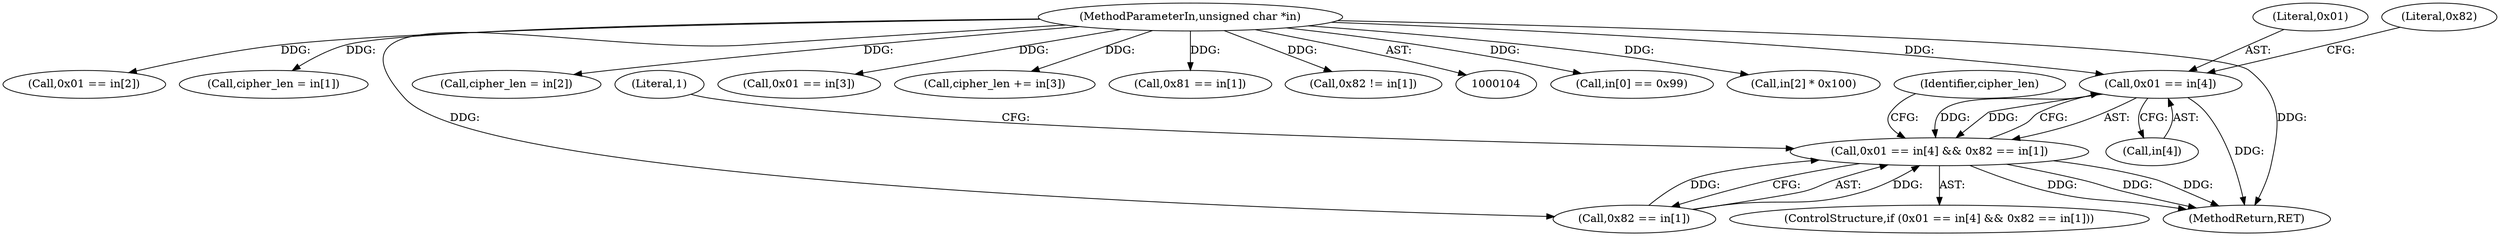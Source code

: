 digraph "0_OpenSC_360e95d45ac4123255a4c796db96337f332160ad#diff-d643a0fa169471dbf2912f4866dc49c5_0@array" {
"1000191" [label="(Call,0x01 == in[4])"];
"1000106" [label="(MethodParameterIn,unsigned char *in)"];
"1000190" [label="(Call,0x01 == in[4] && 0x82 == in[1])"];
"1000193" [label="(Call,in[4])"];
"1000138" [label="(Call,in[0] == 0x99)"];
"1000204" [label="(Call,in[2] * 0x100)"];
"1000147" [label="(Call,0x01 == in[2])"];
"1000158" [label="(Call,cipher_len = in[1])"];
"1000319" [label="(MethodReturn,RET)"];
"1000106" [label="(MethodParameterIn,unsigned char *in)"];
"1000180" [label="(Call,cipher_len = in[2])"];
"1000221" [label="(Literal,1)"];
"1000196" [label="(Call,0x82 == in[1])"];
"1000169" [label="(Call,0x01 == in[3])"];
"1000209" [label="(Call,cipher_len += in[3])"];
"1000174" [label="(Call,0x81 == in[1])"];
"1000197" [label="(Literal,0x82)"];
"1000203" [label="(Identifier,cipher_len)"];
"1000152" [label="(Call,0x82 != in[1])"];
"1000189" [label="(ControlStructure,if (0x01 == in[4] && 0x82 == in[1]))"];
"1000191" [label="(Call,0x01 == in[4])"];
"1000190" [label="(Call,0x01 == in[4] && 0x82 == in[1])"];
"1000192" [label="(Literal,0x01)"];
"1000191" -> "1000190"  [label="AST: "];
"1000191" -> "1000193"  [label="CFG: "];
"1000192" -> "1000191"  [label="AST: "];
"1000193" -> "1000191"  [label="AST: "];
"1000197" -> "1000191"  [label="CFG: "];
"1000190" -> "1000191"  [label="CFG: "];
"1000191" -> "1000319"  [label="DDG: "];
"1000191" -> "1000190"  [label="DDG: "];
"1000191" -> "1000190"  [label="DDG: "];
"1000106" -> "1000191"  [label="DDG: "];
"1000106" -> "1000104"  [label="AST: "];
"1000106" -> "1000319"  [label="DDG: "];
"1000106" -> "1000138"  [label="DDG: "];
"1000106" -> "1000147"  [label="DDG: "];
"1000106" -> "1000152"  [label="DDG: "];
"1000106" -> "1000158"  [label="DDG: "];
"1000106" -> "1000169"  [label="DDG: "];
"1000106" -> "1000174"  [label="DDG: "];
"1000106" -> "1000180"  [label="DDG: "];
"1000106" -> "1000196"  [label="DDG: "];
"1000106" -> "1000204"  [label="DDG: "];
"1000106" -> "1000209"  [label="DDG: "];
"1000190" -> "1000189"  [label="AST: "];
"1000190" -> "1000196"  [label="CFG: "];
"1000196" -> "1000190"  [label="AST: "];
"1000203" -> "1000190"  [label="CFG: "];
"1000221" -> "1000190"  [label="CFG: "];
"1000190" -> "1000319"  [label="DDG: "];
"1000190" -> "1000319"  [label="DDG: "];
"1000190" -> "1000319"  [label="DDG: "];
"1000196" -> "1000190"  [label="DDG: "];
"1000196" -> "1000190"  [label="DDG: "];
}
